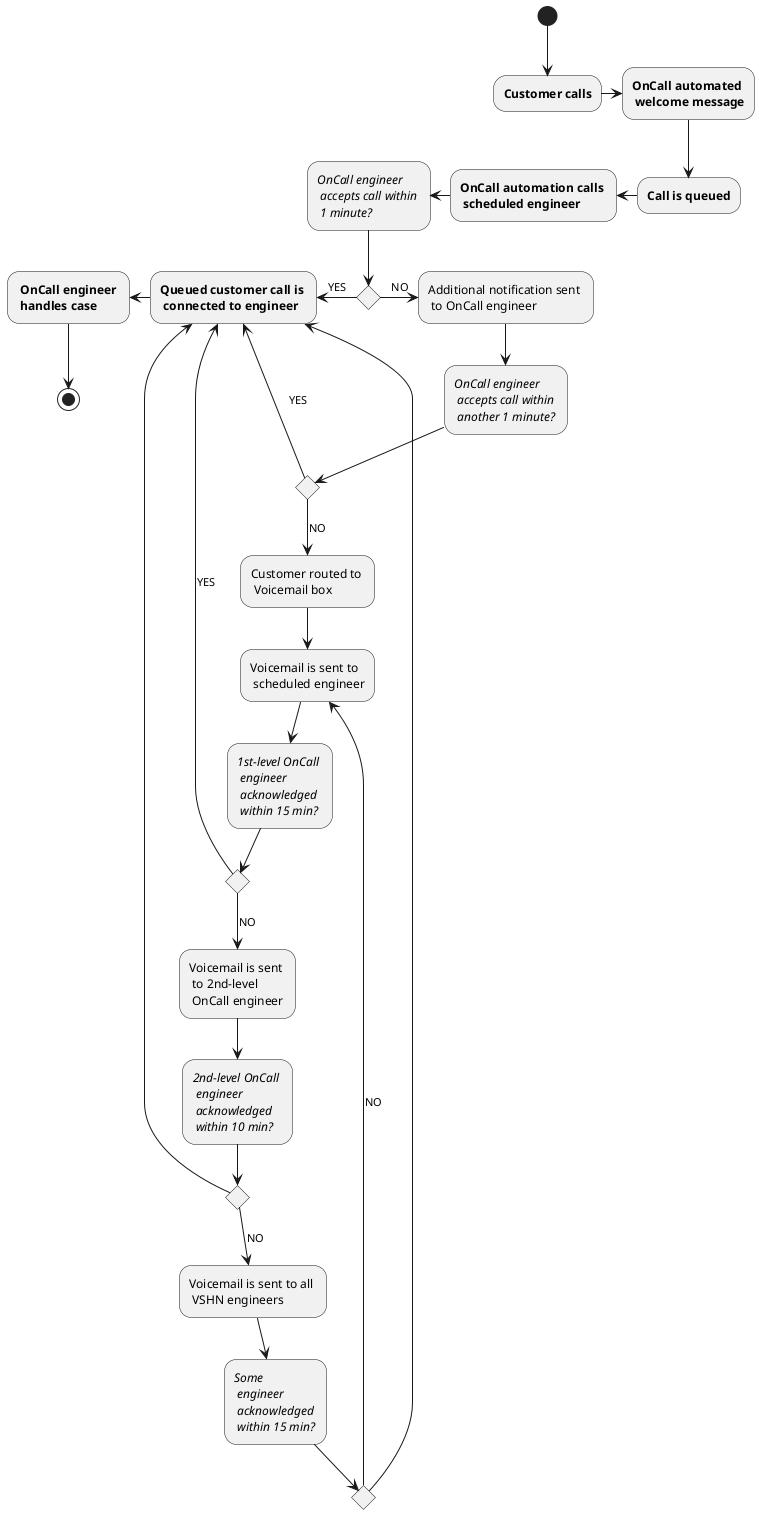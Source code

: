 @startuml
' !include conf.plantuml

(*) --> "**Customer calls**"
-right-> "**OnCall automated** \n **welcome message**"
--> "**Call is queued**"
-left-> "**OnCall automation calls** \n **scheduled engineer**"
-left-> "//OnCall engineer// \n //accepts call within// \n //1 minute?//"
if "" then
  -left-> [YES] "**Queued customer call is** \n **connected to engineer** " as done
  -left-> " **OnCall engineer** \n **handles case**"
  --> (*)
else
  -right-> [NO] "Additional notification sent \n to OnCall engineer"
  -down-> "//OnCall engineer// \n //accepts call within// \n //another 1 minute?//"
  if "" then
    --> [YES] done
  else
    --> [NO] "Customer routed to \n Voicemail box"
    --> "Voicemail is sent to \n scheduled engineer" as voicemail
    --> "//1st-level OnCall// \n //engineer// \n //acknowledged// \n //within 15 min?//"
    if "" then
      --> [YES] done
    else
      --> [NO] "Voicemail is sent \n to 2nd-level \n OnCall engineer"
      --> "//2nd-level OnCall// \n //engineer// \n //acknowledged// \n //within 10 min?//"
      if "" then
        --> done
      else
        --> [NO] "Voicemail is sent to all \n VSHN engineers"
        --> "//Some// \n //engineer// \n //acknowledged// \n //within 15 min?//"
        if "" then
          --> done
        else
          --> [NO] voicemail
        endif
      endif
    endif
  endif
endif

@enduml
